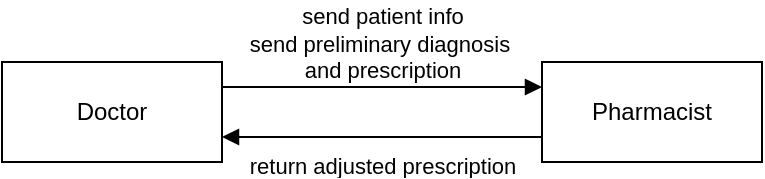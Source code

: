 <mxfile version="24.3.1" type="device">
  <diagram name="Page-1" id="L60tmZbraFdtdqOJciTO">
    <mxGraphModel dx="1461" dy="652" grid="1" gridSize="10" guides="1" tooltips="1" connect="1" arrows="1" fold="1" page="1" pageScale="1" pageWidth="850" pageHeight="1100" math="0" shadow="0">
      <root>
        <mxCell id="0" />
        <mxCell id="1" parent="0" />
        <mxCell id="ThZZnJo1GwcCxnkyeLYi-1" value="Doctor" style="html=1;whiteSpace=wrap;" vertex="1" parent="1">
          <mxGeometry x="140" y="410" width="110" height="50" as="geometry" />
        </mxCell>
        <mxCell id="ThZZnJo1GwcCxnkyeLYi-2" value="Pharmacist" style="html=1;whiteSpace=wrap;" vertex="1" parent="1">
          <mxGeometry x="410" y="410" width="110" height="50" as="geometry" />
        </mxCell>
        <mxCell id="ThZZnJo1GwcCxnkyeLYi-3" value="send patient info&lt;div&gt;send preliminary diagnosis&amp;nbsp;&lt;/div&gt;&lt;div&gt;and prescription&lt;/div&gt;" style="html=1;verticalAlign=bottom;endArrow=block;curved=0;rounded=0;entryX=0;entryY=0.25;entryDx=0;entryDy=0;exitX=1;exitY=0.25;exitDx=0;exitDy=0;" edge="1" parent="1" source="ThZZnJo1GwcCxnkyeLYi-1" target="ThZZnJo1GwcCxnkyeLYi-2">
          <mxGeometry width="80" relative="1" as="geometry">
            <mxPoint x="250" y="420" as="sourcePoint" />
            <mxPoint x="330" y="420" as="targetPoint" />
          </mxGeometry>
        </mxCell>
        <mxCell id="ThZZnJo1GwcCxnkyeLYi-4" value="return adjusted prescription" style="html=1;verticalAlign=bottom;endArrow=block;curved=0;rounded=0;exitX=0;exitY=0.75;exitDx=0;exitDy=0;entryX=1;entryY=0.75;entryDx=0;entryDy=0;" edge="1" parent="1" source="ThZZnJo1GwcCxnkyeLYi-2" target="ThZZnJo1GwcCxnkyeLYi-1">
          <mxGeometry y="23" width="80" relative="1" as="geometry">
            <mxPoint x="380" y="540" as="sourcePoint" />
            <mxPoint x="460" y="540" as="targetPoint" />
            <mxPoint as="offset" />
          </mxGeometry>
        </mxCell>
      </root>
    </mxGraphModel>
  </diagram>
</mxfile>
